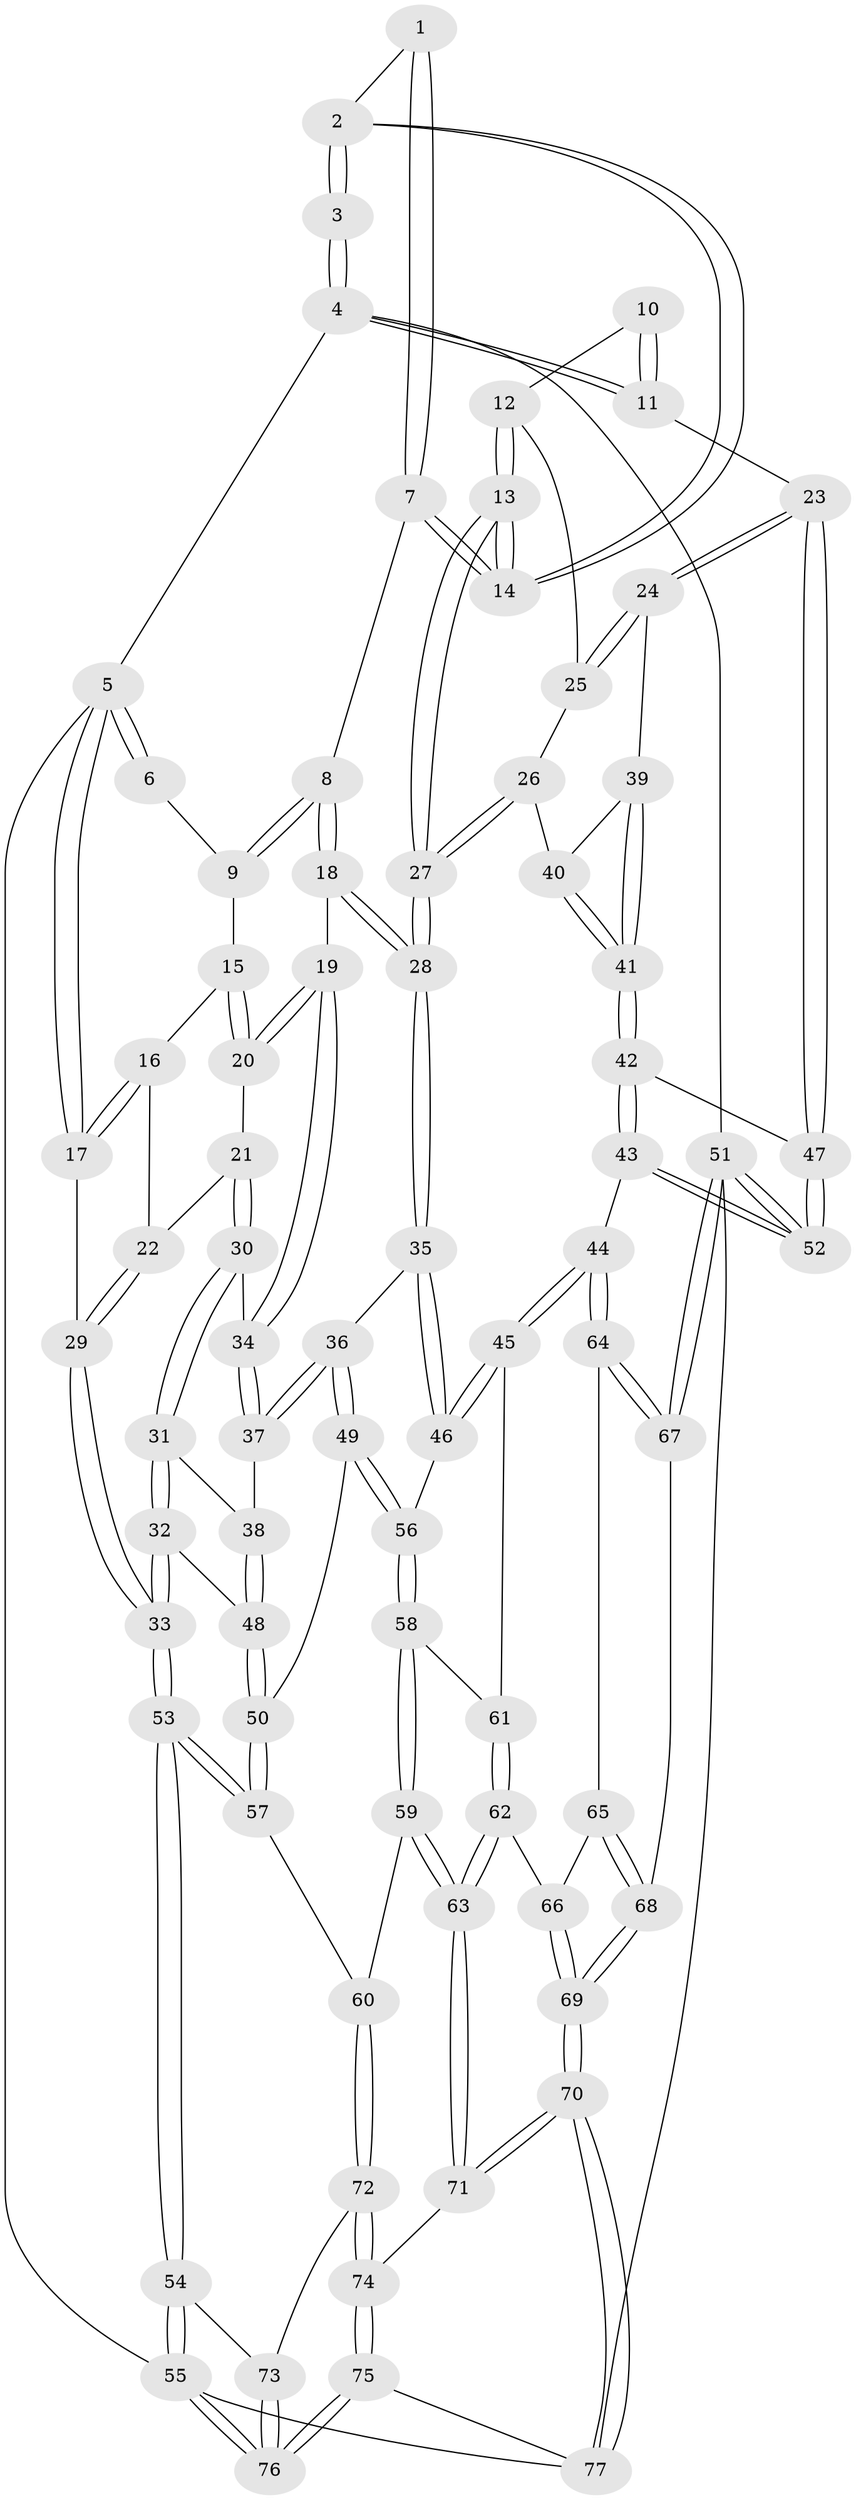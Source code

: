 // Generated by graph-tools (version 1.1) at 2025/00/03/09/25 05:00:23]
// undirected, 77 vertices, 189 edges
graph export_dot {
graph [start="1"]
  node [color=gray90,style=filled];
  1 [pos="+0.5328043760264336+0"];
  2 [pos="+0.5537158775592906+0"];
  3 [pos="+0.7676661286588737+0"];
  4 [pos="+1+0"];
  5 [pos="+0+0"];
  6 [pos="+0.1868269388260463+0"];
  7 [pos="+0.3805060980063245+0.0723468647950554"];
  8 [pos="+0.3738426602250524+0.08286520364428683"];
  9 [pos="+0.18838453730617252+0"];
  10 [pos="+0.8205551637476517+0.025850411058012467"];
  11 [pos="+1+0.18083925707882262"];
  12 [pos="+0.8033242957244342+0.07731441806293189"];
  13 [pos="+0.6373001184822294+0.19486084769924944"];
  14 [pos="+0.6277821020294696+0.15719851059867584"];
  15 [pos="+0.18532683346911336+0.00044891363490154703"];
  16 [pos="+0.07436383272306742+0.06806829346099846"];
  17 [pos="+0+0"];
  18 [pos="+0.3557774129354191+0.174294784239585"];
  19 [pos="+0.25327571501514573+0.19444550883747297"];
  20 [pos="+0.21294331575424041+0.17107954763571911"];
  21 [pos="+0.14722283070973505+0.1825487977199944"];
  22 [pos="+0.07364833689812761+0.14911520997823624"];
  23 [pos="+1+0.18488130666802244"];
  24 [pos="+1+0.20780811618855724"];
  25 [pos="+0.8580741296970401+0.13150916604956223"];
  26 [pos="+0.7071225532002418+0.2315028166205456"];
  27 [pos="+0.637173517519439+0.196261676536136"];
  28 [pos="+0.5130219189023717+0.30701954020309286"];
  29 [pos="+0+0.2591720383782084"];
  30 [pos="+0.09098006515562948+0.2894366371252115"];
  31 [pos="+0.06494606036681921+0.31910204396299047"];
  32 [pos="+0+0.38668723419446316"];
  33 [pos="+0+0.38256090432732"];
  34 [pos="+0.23685249650688128+0.2820636772882305"];
  35 [pos="+0.5047792192127941+0.3525329213873218"];
  36 [pos="+0.39161530320007637+0.4049121266342408"];
  37 [pos="+0.237808334310206+0.33855744925725423"];
  38 [pos="+0.22670319510827266+0.3481893052624162"];
  39 [pos="+0.971308172772649+0.22183026264812702"];
  40 [pos="+0.7082623862540584+0.23222622789658404"];
  41 [pos="+0.8062955498691544+0.392119146054335"];
  42 [pos="+0.807769331646811+0.43044750089833533"];
  43 [pos="+0.697195265995669+0.5543956818298651"];
  44 [pos="+0.6624561304389719+0.5723161685275252"];
  45 [pos="+0.6582452397552591+0.5705467414733197"];
  46 [pos="+0.6068644743326047+0.5278870516460343"];
  47 [pos="+1+0.48243683449566743"];
  48 [pos="+0.15975960250866705+0.4911934518567709"];
  49 [pos="+0.2928813333532001+0.5492473601953478"];
  50 [pos="+0.19143764345720957+0.5387028780176989"];
  51 [pos="+1+0.7809020845605307"];
  52 [pos="+1+0.6602083995993492"];
  53 [pos="+0+0.7453370120700857"];
  54 [pos="+0+0.7630152041275262"];
  55 [pos="+0+1"];
  56 [pos="+0.3501605743099676+0.6270638780024127"];
  57 [pos="+0.10627212425647513+0.6810557731054792"];
  58 [pos="+0.3511399597151723+0.6393134564160866"];
  59 [pos="+0.32779337023928085+0.7671289595879075"];
  60 [pos="+0.22237188544264197+0.7896277991840541"];
  61 [pos="+0.5065554433938332+0.6952484523167843"];
  62 [pos="+0.48064018669381925+0.7657633359398744"];
  63 [pos="+0.3526202210275607+0.78848107633124"];
  64 [pos="+0.666874806790312+0.588615714395185"];
  65 [pos="+0.666893931855308+0.5895985530049034"];
  66 [pos="+0.5289173420890242+0.8049148191092615"];
  67 [pos="+0.9807976349937763+0.8085886884685354"];
  68 [pos="+0.7087090833199524+0.914006504168729"];
  69 [pos="+0.649121302869825+0.9978220351638193"];
  70 [pos="+0.6218092627134142+1"];
  71 [pos="+0.3805877976587043+0.8719242889016974"];
  72 [pos="+0.1998717879986353+0.8398246812648457"];
  73 [pos="+0.0947962674528063+0.8922076508113937"];
  74 [pos="+0.25217254164719427+1"];
  75 [pos="+0.21383379755127505+1"];
  76 [pos="+0.16986220997213408+1"];
  77 [pos="+0.6189485085072582+1"];
  1 -- 2;
  1 -- 7;
  1 -- 7;
  2 -- 3;
  2 -- 3;
  2 -- 14;
  2 -- 14;
  3 -- 4;
  3 -- 4;
  4 -- 5;
  4 -- 11;
  4 -- 11;
  4 -- 51;
  5 -- 6;
  5 -- 6;
  5 -- 17;
  5 -- 17;
  5 -- 55;
  6 -- 9;
  7 -- 8;
  7 -- 14;
  7 -- 14;
  8 -- 9;
  8 -- 9;
  8 -- 18;
  8 -- 18;
  9 -- 15;
  10 -- 11;
  10 -- 11;
  10 -- 12;
  11 -- 23;
  12 -- 13;
  12 -- 13;
  12 -- 25;
  13 -- 14;
  13 -- 14;
  13 -- 27;
  13 -- 27;
  15 -- 16;
  15 -- 20;
  15 -- 20;
  16 -- 17;
  16 -- 17;
  16 -- 22;
  17 -- 29;
  18 -- 19;
  18 -- 28;
  18 -- 28;
  19 -- 20;
  19 -- 20;
  19 -- 34;
  19 -- 34;
  20 -- 21;
  21 -- 22;
  21 -- 30;
  21 -- 30;
  22 -- 29;
  22 -- 29;
  23 -- 24;
  23 -- 24;
  23 -- 47;
  23 -- 47;
  24 -- 25;
  24 -- 25;
  24 -- 39;
  25 -- 26;
  26 -- 27;
  26 -- 27;
  26 -- 40;
  27 -- 28;
  27 -- 28;
  28 -- 35;
  28 -- 35;
  29 -- 33;
  29 -- 33;
  30 -- 31;
  30 -- 31;
  30 -- 34;
  31 -- 32;
  31 -- 32;
  31 -- 38;
  32 -- 33;
  32 -- 33;
  32 -- 48;
  33 -- 53;
  33 -- 53;
  34 -- 37;
  34 -- 37;
  35 -- 36;
  35 -- 46;
  35 -- 46;
  36 -- 37;
  36 -- 37;
  36 -- 49;
  36 -- 49;
  37 -- 38;
  38 -- 48;
  38 -- 48;
  39 -- 40;
  39 -- 41;
  39 -- 41;
  40 -- 41;
  40 -- 41;
  41 -- 42;
  41 -- 42;
  42 -- 43;
  42 -- 43;
  42 -- 47;
  43 -- 44;
  43 -- 52;
  43 -- 52;
  44 -- 45;
  44 -- 45;
  44 -- 64;
  44 -- 64;
  45 -- 46;
  45 -- 46;
  45 -- 61;
  46 -- 56;
  47 -- 52;
  47 -- 52;
  48 -- 50;
  48 -- 50;
  49 -- 50;
  49 -- 56;
  49 -- 56;
  50 -- 57;
  50 -- 57;
  51 -- 52;
  51 -- 52;
  51 -- 67;
  51 -- 67;
  51 -- 77;
  53 -- 54;
  53 -- 54;
  53 -- 57;
  53 -- 57;
  54 -- 55;
  54 -- 55;
  54 -- 73;
  55 -- 76;
  55 -- 76;
  55 -- 77;
  56 -- 58;
  56 -- 58;
  57 -- 60;
  58 -- 59;
  58 -- 59;
  58 -- 61;
  59 -- 60;
  59 -- 63;
  59 -- 63;
  60 -- 72;
  60 -- 72;
  61 -- 62;
  61 -- 62;
  62 -- 63;
  62 -- 63;
  62 -- 66;
  63 -- 71;
  63 -- 71;
  64 -- 65;
  64 -- 67;
  64 -- 67;
  65 -- 66;
  65 -- 68;
  65 -- 68;
  66 -- 69;
  66 -- 69;
  67 -- 68;
  68 -- 69;
  68 -- 69;
  69 -- 70;
  69 -- 70;
  70 -- 71;
  70 -- 71;
  70 -- 77;
  70 -- 77;
  71 -- 74;
  72 -- 73;
  72 -- 74;
  72 -- 74;
  73 -- 76;
  73 -- 76;
  74 -- 75;
  74 -- 75;
  75 -- 76;
  75 -- 76;
  75 -- 77;
}

